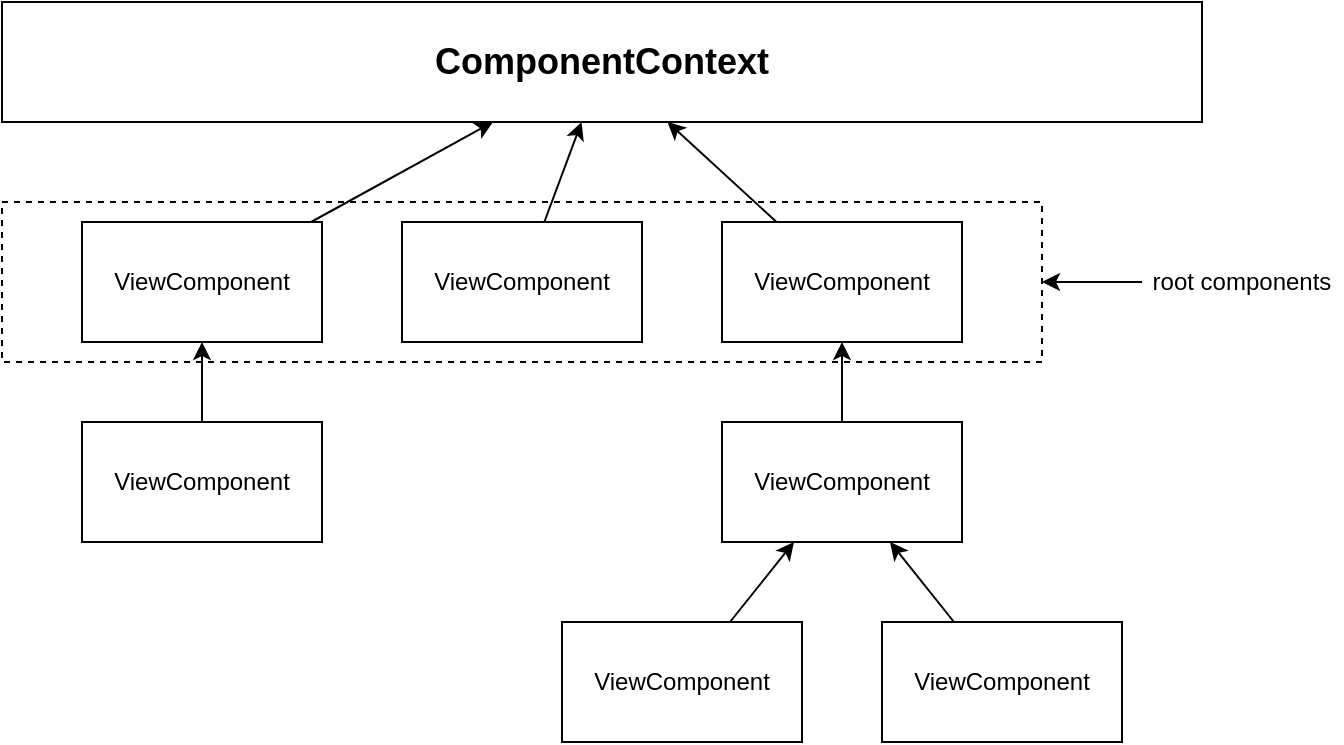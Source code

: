 <mxfile>
    <diagram name="Seite-1" id="qJ4vABtUxzLaA0-g0SjJ">
        <mxGraphModel dx="982" dy="826" grid="1" gridSize="10" guides="1" tooltips="1" connect="1" arrows="1" fold="1" page="1" pageScale="1" pageWidth="827" pageHeight="1169" math="0" shadow="0">
            <root>
                <mxCell id="0"/>
                <mxCell id="1" parent="0"/>
                <mxCell id="9" value="" style="rounded=0;whiteSpace=wrap;html=1;dashed=1;fillColor=none;" vertex="1" parent="1">
                    <mxGeometry x="120" y="200" width="520" height="80" as="geometry"/>
                </mxCell>
                <mxCell id="L0xOBzSdBNHgVUkidRTV-2" value="ComponentContext" style="rounded=0;whiteSpace=wrap;html=1;fontStyle=1;fontSize=18;" parent="1" vertex="1">
                    <mxGeometry x="120" y="100" width="600" height="60" as="geometry"/>
                </mxCell>
                <mxCell id="10" style="edgeStyle=none;html=1;" edge="1" parent="1" source="2" target="L0xOBzSdBNHgVUkidRTV-2">
                    <mxGeometry relative="1" as="geometry"/>
                </mxCell>
                <mxCell id="2" value="ViewComponent" style="rounded=0;whiteSpace=wrap;html=1;" vertex="1" parent="1">
                    <mxGeometry x="160" y="210" width="120" height="60" as="geometry"/>
                </mxCell>
                <mxCell id="11" style="edgeStyle=none;html=1;entryX=0.483;entryY=1;entryDx=0;entryDy=0;entryPerimeter=0;" edge="1" parent="1" source="3" target="L0xOBzSdBNHgVUkidRTV-2">
                    <mxGeometry relative="1" as="geometry"/>
                </mxCell>
                <mxCell id="3" value="ViewComponent" style="rounded=0;whiteSpace=wrap;html=1;" vertex="1" parent="1">
                    <mxGeometry x="320" y="210" width="120" height="60" as="geometry"/>
                </mxCell>
                <mxCell id="12" style="edgeStyle=none;html=1;" edge="1" parent="1" source="4" target="L0xOBzSdBNHgVUkidRTV-2">
                    <mxGeometry relative="1" as="geometry"/>
                </mxCell>
                <mxCell id="4" value="ViewComponent" style="rounded=0;whiteSpace=wrap;html=1;" vertex="1" parent="1">
                    <mxGeometry x="480" y="210" width="120" height="60" as="geometry"/>
                </mxCell>
                <mxCell id="14" style="edgeStyle=none;html=1;" edge="1" parent="1" source="5" target="4">
                    <mxGeometry relative="1" as="geometry"/>
                </mxCell>
                <mxCell id="5" value="ViewComponent" style="rounded=0;whiteSpace=wrap;html=1;" vertex="1" parent="1">
                    <mxGeometry x="480" y="310" width="120" height="60" as="geometry"/>
                </mxCell>
                <mxCell id="16" style="edgeStyle=none;html=1;" edge="1" parent="1" source="6" target="5">
                    <mxGeometry relative="1" as="geometry"/>
                </mxCell>
                <mxCell id="6" value="ViewComponent" style="rounded=0;whiteSpace=wrap;html=1;" vertex="1" parent="1">
                    <mxGeometry x="560" y="410" width="120" height="60" as="geometry"/>
                </mxCell>
                <mxCell id="15" style="edgeStyle=none;html=1;" edge="1" parent="1" source="7" target="5">
                    <mxGeometry relative="1" as="geometry"/>
                </mxCell>
                <mxCell id="7" value="ViewComponent" style="rounded=0;whiteSpace=wrap;html=1;" vertex="1" parent="1">
                    <mxGeometry x="400" y="410" width="120" height="60" as="geometry"/>
                </mxCell>
                <mxCell id="13" style="edgeStyle=none;html=1;" edge="1" parent="1" source="8" target="2">
                    <mxGeometry relative="1" as="geometry"/>
                </mxCell>
                <mxCell id="8" value="ViewComponent" style="rounded=0;whiteSpace=wrap;html=1;" vertex="1" parent="1">
                    <mxGeometry x="160" y="310" width="120" height="60" as="geometry"/>
                </mxCell>
                <mxCell id="18" style="edgeStyle=none;html=1;entryX=1;entryY=0.5;entryDx=0;entryDy=0;" edge="1" parent="1" source="17" target="9">
                    <mxGeometry relative="1" as="geometry"/>
                </mxCell>
                <mxCell id="17" value="root components" style="text;html=1;strokeColor=none;fillColor=none;align=center;verticalAlign=middle;whiteSpace=wrap;rounded=0;dashed=1;" vertex="1" parent="1">
                    <mxGeometry x="690" y="225" width="100" height="30" as="geometry"/>
                </mxCell>
            </root>
        </mxGraphModel>
    </diagram>
</mxfile>

